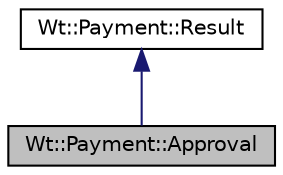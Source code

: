 digraph "Wt::Payment::Approval"
{
 // LATEX_PDF_SIZE
  edge [fontname="Helvetica",fontsize="10",labelfontname="Helvetica",labelfontsize="10"];
  node [fontname="Helvetica",fontsize="10",shape=record];
  Node1 [label="Wt::Payment::Approval",height=0.2,width=0.4,color="black", fillcolor="grey75", style="filled", fontcolor="black",tooltip="A class that represents the result of a payment."];
  Node2 -> Node1 [dir="back",color="midnightblue",fontsize="10",style="solid",fontname="Helvetica"];
  Node2 [label="Wt::Payment::Result",height=0.2,width=0.4,color="black", fillcolor="white", style="filled",URL="$classWt_1_1Payment_1_1Result.html",tooltip="A class that represents the result of a payment API call."];
}
